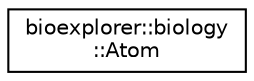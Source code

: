 digraph "Graphical Class Hierarchy"
{
 // LATEX_PDF_SIZE
  edge [fontname="Helvetica",fontsize="10",labelfontname="Helvetica",labelfontsize="10"];
  node [fontname="Helvetica",fontsize="10",shape=record];
  rankdir="LR";
  Node0 [label="bioexplorer::biology\l::Atom",height=0.2,width=0.4,color="black", fillcolor="white", style="filled",URL="$df/d99/structbioexplorer_1_1biology_1_1Atom.html",tooltip="Structure containing information about an atom, as stored in a PDB file."];
}
